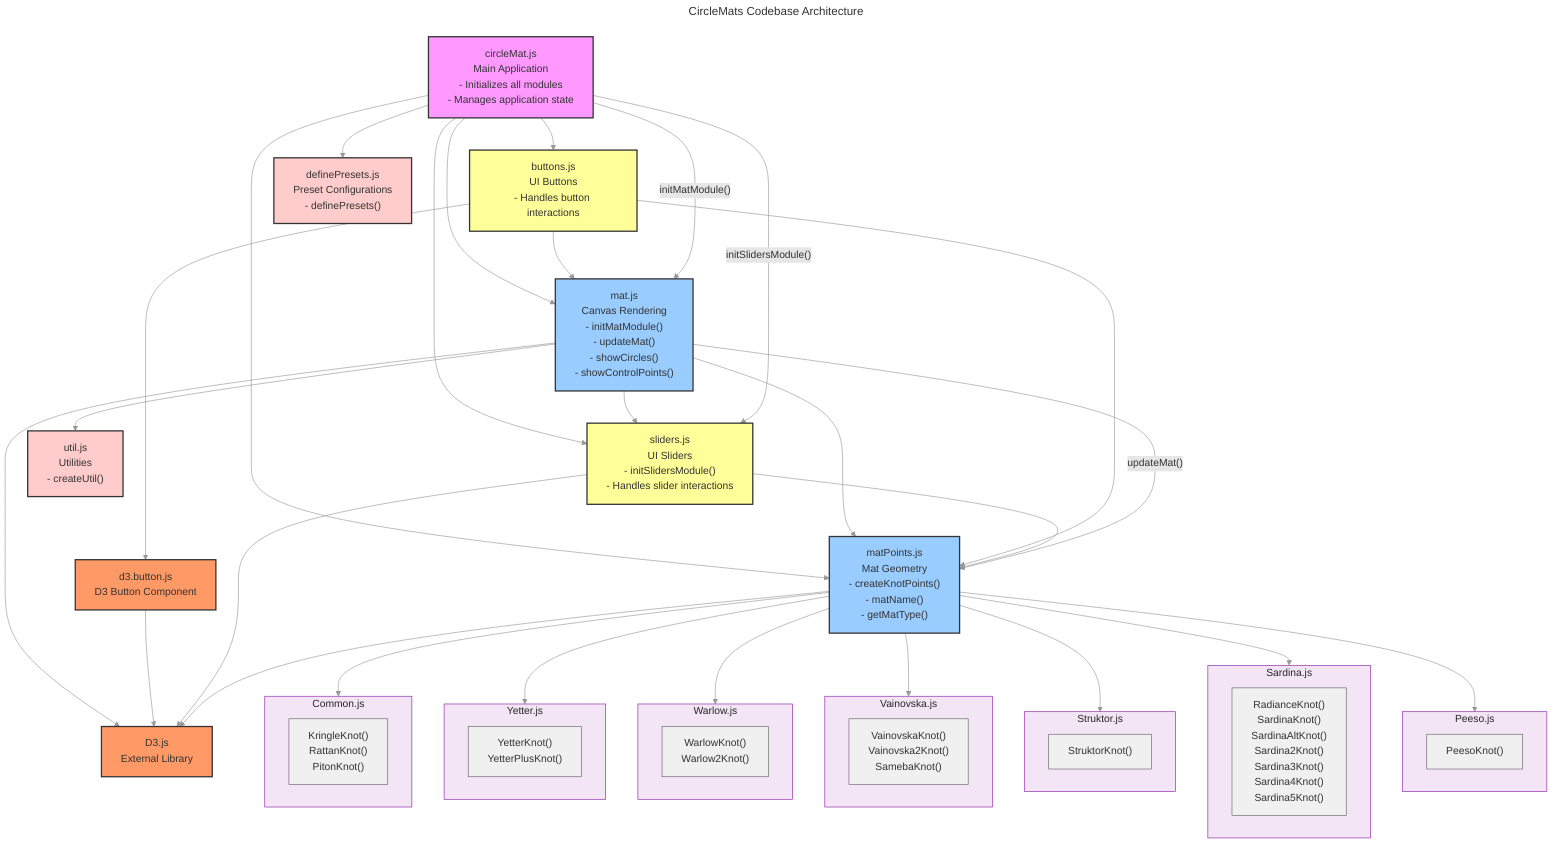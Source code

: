 ---
title: CircleMats Codebase Architecture
description: Visualization of module relationships and dependencies in the CircleMats project.
---

%%{init: {'theme': 'base', 'themeVariables': { 'primaryColor': '#f0f0f0', 'primaryTextColor': '#333', 'primaryBorderColor': '#666', 'lineColor': '#999', 'secondaryColor': '#e6e6e6', 'tertiaryColor': '#d9d9d9'}}}%%

graph TD
    %% Main Application File
    circleMat["circleMat.js<br/>Main Application<br/>- Initializes all modules<br/>- Manages application state"]
    
    %% Core Modules
    mat["mat.js<br/>Canvas Rendering<br/>- initMatModule()<br/>- updateMat()<br/>- showCircles()<br/>- showControlPoints()"]
    matPoints["matPoints.js<br/>Mat Geometry<br/>- createKnotPoints()<br/>- matName()<br/>- getMatType()"]
    
    %% UI Components
    buttons["buttons.js<br/>UI Buttons<br/>- Handles button interactions"]
    sliders["sliders.js<br/>UI Sliders<br/>- initSlidersModule()<br/>- Handles slider interactions"]
    
    %% Knot Types
    subgraph CommonSG[Common.js]
        Common["KringleKnot()<br/>RattanKnot()<br/>PitonKnot()"]
    end
    
    subgraph YetterSG[Yetter.js]
        Yetter["YetterKnot()<br/>YetterPlusKnot()"]
    end
    
    subgraph WarlowSG[Warlow.js]
        Warlow["WarlowKnot()<br/>Warlow2Knot()"]
    end
    
    subgraph VainovskaSG[Vainovska.js]
        Vainovska["VainovskaKnot()<br/>Vainovska2Knot()<br/>SamebaKnot()"]
    end
    
    subgraph StruktorSG[Struktor.js]
        Struktor["StruktorKnot()"]
    end
    
    subgraph SardinaSG[Sardina.js]
        Sardina["RadianceKnot()<br/>SardinaKnot()<br/>SardinaAltKnot()<br/>Sardina2Knot()<br/>Sardina3Knot()<br/>Sardina4Knot()<br/>Sardina5Knot()"]
    end
    
    subgraph PeesoSG[Peeso.js]
        Peeso["PeesoKnot()"]
    end
    
    %% Utility
    util["util.js<br/>Utilities<br/>- createUtil()"]
    definePresets["definePresets.js<br/>Preset Configurations<br/>- definePresets()"]
    
    %% D3.js Dependencies
    d3Button["d3.button.js<br/>D3 Button Component"]
    d3["D3.js<br/>External Library"]
    
    %% Main Dependencies (circleMat orchestrates everything)
    circleMat --> mat
    circleMat --> matPoints
    circleMat --> buttons
    circleMat --> sliders
    circleMat --> definePresets
    
    %% Core Module Dependencies
    mat --> matPoints
    mat --> util
    mat --> d3
    mat --> sliders
    
    %% UI Component Dependencies
    buttons --> d3Button
    buttons --> matPoints
    buttons --> mat
    d3Button --> d3
    
    %% Slider Dependencies
    sliders --> d3
    sliders --> matPoints
    
    %% Initialization Flow
    circleMat -- "initSlidersModule()" --> sliders
    circleMat -- "initMatModule()" --> mat
    mat -- "updateMat()" --> matPoints
    
    %% Knot Dependencies
    matPoints --> d3
    matPoints --> CommonSG
    matPoints --> YetterSG
    matPoints --> WarlowSG
    matPoints --> VainovskaSG
    matPoints --> StruktorSG
    matPoints --> SardinaSG
    matPoints --> PeesoSG
    
    %% Style Definitions
    classDef app fill:#f9f,stroke:#333,stroke-width:2px
    classDef core fill:#9cf,stroke:#333,stroke-width:2px
    classDef ui fill:#ff9,stroke:#333,stroke-width:2px
    classDef util fill:#fcc,stroke:#333,stroke-width:2px
    classDef ext fill:#f96,stroke:#333,stroke-width:2px

    %% Knot Subgraph Style - Single style for all knot subgraphs
    classDef knot fill:#f3e5f5,stroke:#8e24aa,stroke-width:2px  %% Light Purple
    
    %% Apply Styles
    class circleMat app
    class mat,matPoints core
    class buttons,sliders,d3Button ui
    class util,definePresets util
    class d3Button,d3 ext
    
    %% Apply Knot Subgraph Style
    class CommonSG,YetterSG,WarlowSG,VainovskaSG,StruktorSG,SardinaSG,PeesoSG knot